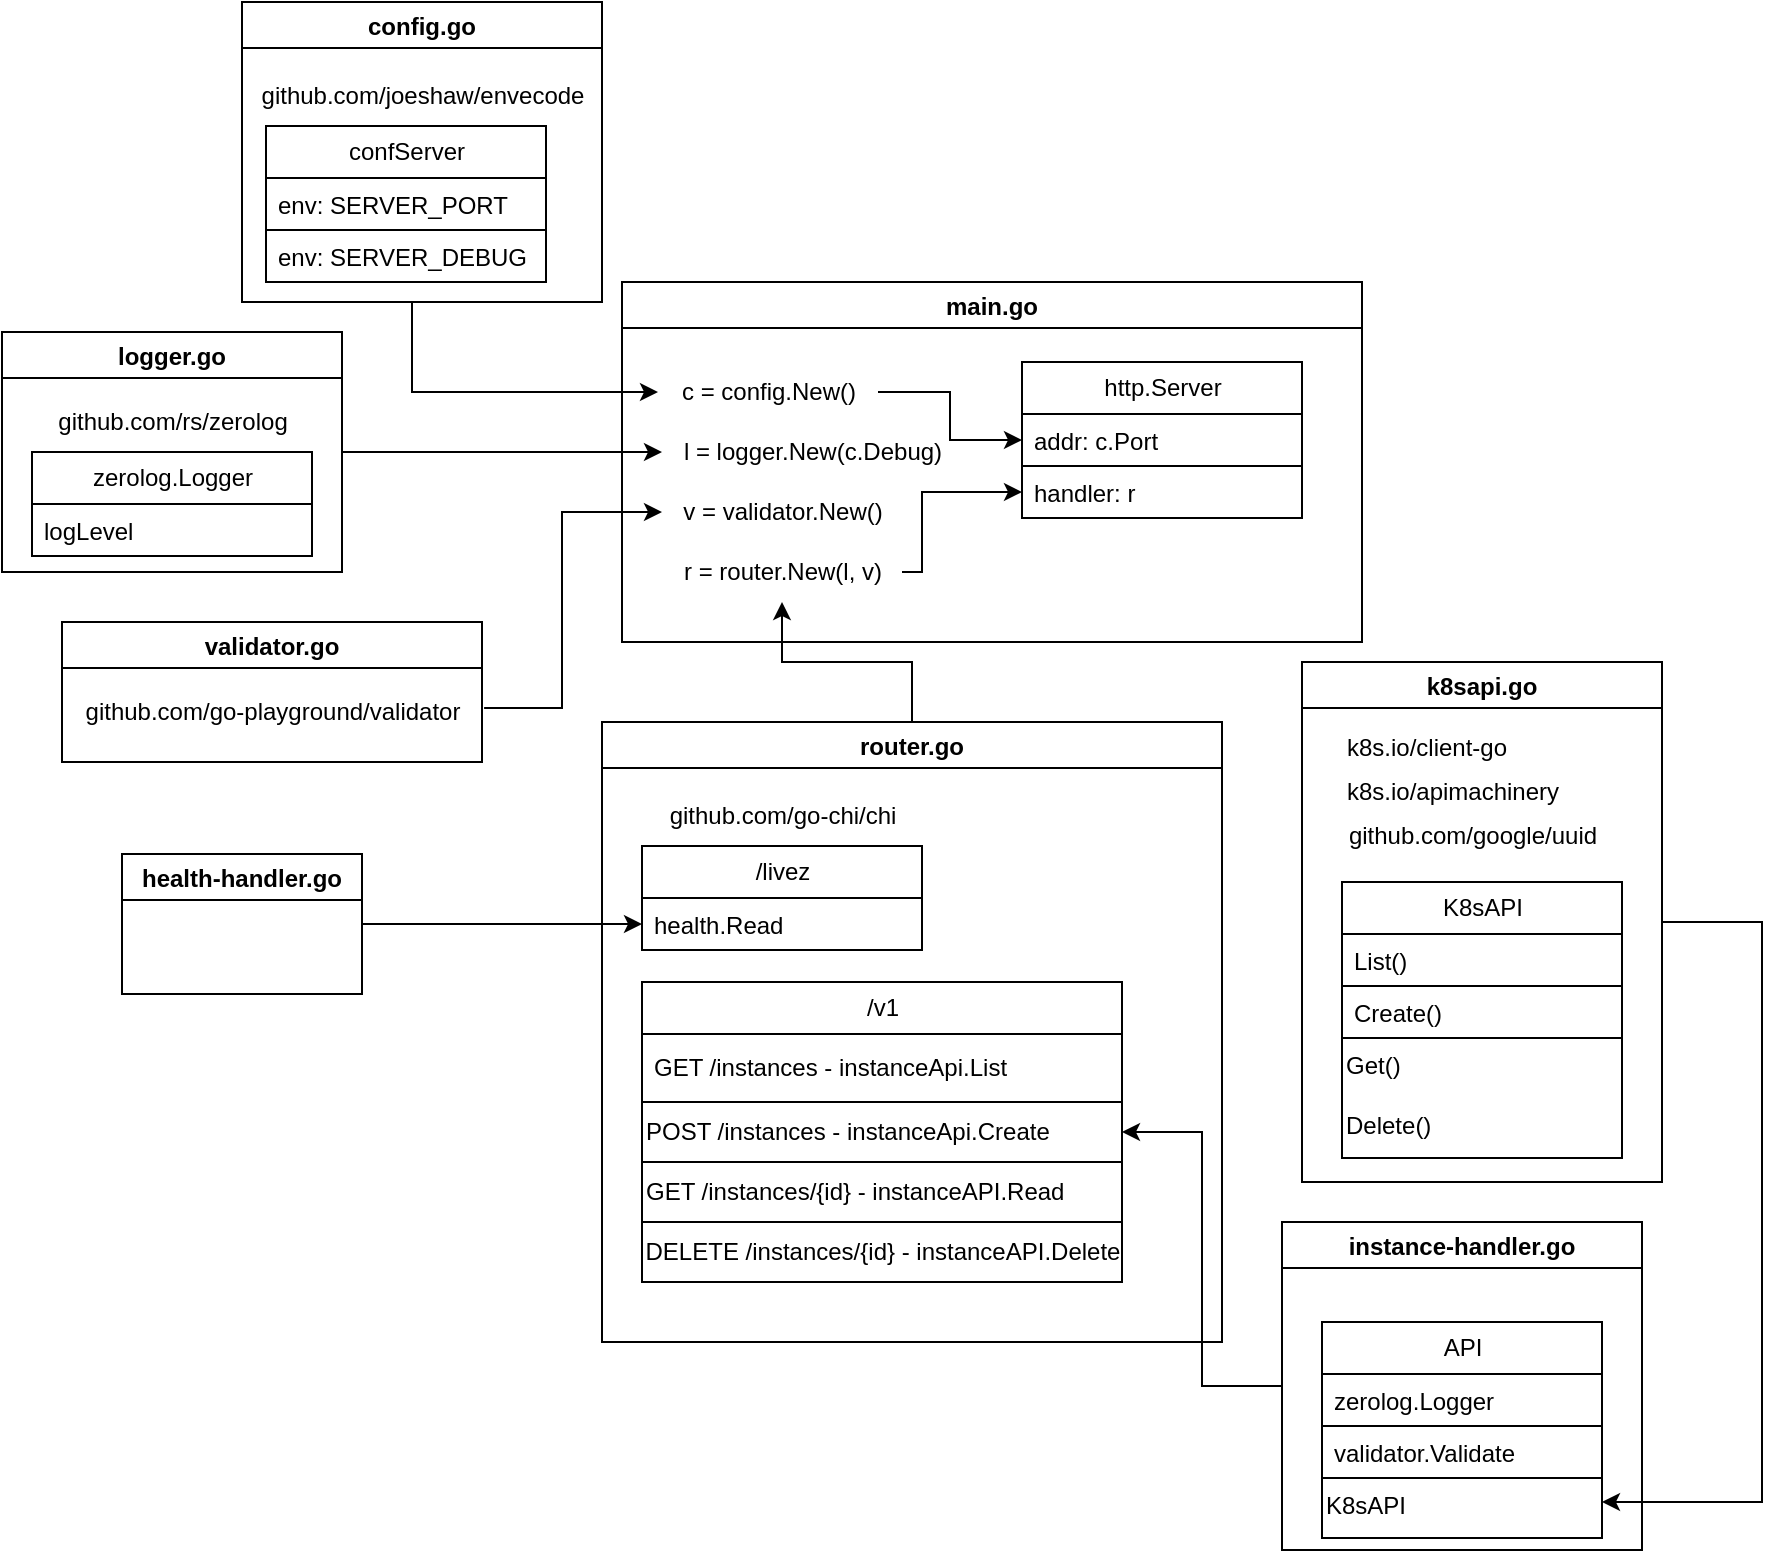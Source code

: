 <mxfile>
    <diagram id="KhgrVJ-s7kBT1avsDkQ4" name="Page-1">
        <mxGraphModel dx="1901" dy="951" grid="1" gridSize="10" guides="1" tooltips="1" connect="1" arrows="1" fold="1" page="1" pageScale="1" pageWidth="850" pageHeight="1100" background="#ffffff" math="0" shadow="0">
            <root>
                <mxCell id="0"/>
                <mxCell id="1" parent="0"/>
                <mxCell id="3" value="main.go" style="swimlane;fontColor=#000000;strokeColor=#000000;" vertex="1" parent="1">
                    <mxGeometry x="200" y="140" width="370" height="180" as="geometry"/>
                </mxCell>
                <mxCell id="44" style="edgeStyle=orthogonalEdgeStyle;html=1;entryX=0;entryY=0.5;entryDx=0;entryDy=0;rounded=0;fontColor=#000000;strokeColor=#000000;" edge="1" parent="3" source="9" target="6">
                    <mxGeometry relative="1" as="geometry"/>
                </mxCell>
                <mxCell id="9" value="&lt;span style=&quot;text-align: left;&quot;&gt;c = config.New()&lt;/span&gt;" style="text;html=1;align=center;verticalAlign=middle;resizable=0;points=[];autosize=1;fontColor=#000000;strokeColor=none;" vertex="1" parent="3">
                    <mxGeometry x="18" y="40" width="110" height="30" as="geometry"/>
                </mxCell>
                <mxCell id="10" value="&lt;span style=&quot;text-align: left;&quot;&gt;l = logger.New(c.Debug)&lt;/span&gt;" style="text;html=1;align=center;verticalAlign=middle;resizable=0;points=[];autosize=1;fontColor=#000000;strokeColor=none;" vertex="1" parent="3">
                    <mxGeometry x="20" y="70" width="150" height="30" as="geometry"/>
                </mxCell>
                <mxCell id="11" value="&lt;span style=&quot;text-align: left;&quot;&gt;&lt;font&gt;v = validator.New()&lt;/font&gt;&lt;/span&gt;" style="text;html=1;align=center;verticalAlign=middle;resizable=0;points=[];autosize=1;fontColor=#000000;strokeColor=none;" vertex="1" parent="3">
                    <mxGeometry x="20" y="100" width="120" height="30" as="geometry"/>
                </mxCell>
                <mxCell id="45" style="edgeStyle=orthogonalEdgeStyle;rounded=0;html=1;entryX=0;entryY=0.5;entryDx=0;entryDy=0;fontColor=#000000;strokeColor=#000000;" edge="1" parent="3" source="16" target="7">
                    <mxGeometry relative="1" as="geometry">
                        <Array as="points">
                            <mxPoint x="150" y="145"/>
                            <mxPoint x="150" y="105"/>
                        </Array>
                    </mxGeometry>
                </mxCell>
                <mxCell id="16" value="&lt;span style=&quot;text-align: left;&quot;&gt;r = router.New(l, v)&lt;/span&gt;" style="text;html=1;align=center;verticalAlign=middle;resizable=0;points=[];autosize=1;fontColor=#000000;strokeColor=none;" vertex="1" parent="3">
                    <mxGeometry x="20" y="130" width="120" height="30" as="geometry"/>
                </mxCell>
                <mxCell id="5" value="&lt;font&gt;http.Server&lt;/font&gt;" style="swimlane;fontStyle=0;childLayout=stackLayout;horizontal=1;startSize=26;horizontalStack=0;resizeParent=1;resizeParentMax=0;resizeLast=0;collapsible=1;marginBottom=0;html=1;fontColor=#000000;strokeColor=#000000;" vertex="1" parent="3">
                    <mxGeometry x="200" y="40" width="140" height="78" as="geometry"/>
                </mxCell>
                <mxCell id="6" value="addr: c.Port" style="text;align=left;verticalAlign=top;spacingLeft=4;spacingRight=4;overflow=hidden;rotatable=0;points=[[0,0.5],[1,0.5]];portConstraint=eastwest;whiteSpace=wrap;html=1;fontColor=#000000;strokeColor=#000000;" vertex="1" parent="5">
                    <mxGeometry y="26" width="140" height="26" as="geometry"/>
                </mxCell>
                <mxCell id="7" value="handler: r" style="text;align=left;verticalAlign=top;spacingLeft=4;spacingRight=4;overflow=hidden;rotatable=0;points=[[0,0.5],[1,0.5]];portConstraint=eastwest;whiteSpace=wrap;html=1;fontColor=#000000;strokeColor=#000000;" vertex="1" parent="5">
                    <mxGeometry y="52" width="140" height="26" as="geometry"/>
                </mxCell>
                <mxCell id="46" style="edgeStyle=orthogonalEdgeStyle;rounded=0;html=1;exitX=0.5;exitY=1;exitDx=0;exitDy=0;fontColor=#000000;strokeColor=#000000;" edge="1" parent="1" source="30" target="9">
                    <mxGeometry relative="1" as="geometry">
                        <Array as="points">
                            <mxPoint x="95" y="195"/>
                        </Array>
                    </mxGeometry>
                </mxCell>
                <mxCell id="30" value="config.go" style="swimlane;startSize=23;fontColor=#000000;strokeColor=#000000;" vertex="1" parent="1">
                    <mxGeometry x="10" width="180" height="150" as="geometry"/>
                </mxCell>
                <mxCell id="40" value="&lt;font&gt;confServer&lt;/font&gt;" style="swimlane;fontStyle=0;childLayout=stackLayout;horizontal=1;startSize=26;horizontalStack=0;resizeParent=1;resizeParentMax=0;resizeLast=0;collapsible=1;marginBottom=0;html=1;fontColor=#000000;strokeColor=#000000;" vertex="1" parent="30">
                    <mxGeometry x="12" y="62" width="140" height="78" as="geometry"/>
                </mxCell>
                <mxCell id="41" value="env: SERVER_PORT" style="text;align=left;verticalAlign=top;spacingLeft=4;spacingRight=4;overflow=hidden;rotatable=0;points=[[0,0.5],[1,0.5]];portConstraint=eastwest;whiteSpace=wrap;html=1;fontColor=#000000;strokeColor=#000000;" vertex="1" parent="40">
                    <mxGeometry y="26" width="140" height="26" as="geometry"/>
                </mxCell>
                <mxCell id="42" value="env: SERVER_DEBUG" style="text;align=left;verticalAlign=top;spacingLeft=4;spacingRight=4;overflow=hidden;rotatable=0;points=[[0,0.5],[1,0.5]];portConstraint=eastwest;whiteSpace=wrap;html=1;fontColor=#000000;strokeColor=#000000;" vertex="1" parent="40">
                    <mxGeometry y="52" width="140" height="26" as="geometry"/>
                </mxCell>
                <mxCell id="53" value="github.com/joeshaw/envecode" style="text;html=1;align=center;verticalAlign=middle;resizable=0;points=[];autosize=1;fontColor=#000000;strokeColor=none;" vertex="1" parent="30">
                    <mxGeometry y="32" width="180" height="30" as="geometry"/>
                </mxCell>
                <mxCell id="56" style="edgeStyle=orthogonalEdgeStyle;rounded=0;html=1;exitX=1;exitY=0.5;exitDx=0;exitDy=0;fontColor=#000000;strokeColor=#000000;" edge="1" parent="1" source="48" target="10">
                    <mxGeometry relative="1" as="geometry"/>
                </mxCell>
                <mxCell id="48" value="logger.go" style="swimlane;fontColor=#000000;strokeColor=#000000;" vertex="1" parent="1">
                    <mxGeometry x="-110" y="165" width="170" height="120" as="geometry"/>
                </mxCell>
                <mxCell id="49" value="&lt;font&gt;zerolog.Logger&lt;/font&gt;" style="swimlane;fontStyle=0;childLayout=stackLayout;horizontal=1;startSize=26;horizontalStack=0;resizeParent=1;resizeParentMax=0;resizeLast=0;collapsible=1;marginBottom=0;html=1;fontColor=#000000;strokeColor=#000000;" vertex="1" parent="48">
                    <mxGeometry x="15" y="60" width="140" height="52" as="geometry"/>
                </mxCell>
                <mxCell id="50" value="logLevel" style="text;align=left;verticalAlign=top;spacingLeft=4;spacingRight=4;overflow=hidden;rotatable=0;points=[[0,0.5],[1,0.5]];portConstraint=eastwest;whiteSpace=wrap;html=1;fontColor=#000000;strokeColor=#000000;" vertex="1" parent="49">
                    <mxGeometry y="26" width="140" height="26" as="geometry"/>
                </mxCell>
                <mxCell id="54" value="github.com/rs/zerolog" style="text;html=1;align=center;verticalAlign=middle;resizable=0;points=[];autosize=1;fontColor=#000000;strokeColor=none;" vertex="1" parent="48">
                    <mxGeometry x="15" y="30" width="140" height="30" as="geometry"/>
                </mxCell>
                <mxCell id="57" value="validator.go" style="swimlane;fontColor=#000000;strokeColor=#000000;fillStyle=auto;gradientColor=none;fillColor=default;" vertex="1" parent="1">
                    <mxGeometry x="-80" y="310" width="210" height="70" as="geometry"/>
                </mxCell>
                <mxCell id="61" value="github.com/go-playground/validator" style="text;html=1;align=center;verticalAlign=middle;resizable=0;points=[];autosize=1;fontColor=#000000;strokeColor=none;" vertex="1" parent="57">
                    <mxGeometry y="30" width="210" height="30" as="geometry"/>
                </mxCell>
                <mxCell id="64" style="edgeStyle=orthogonalEdgeStyle;rounded=0;html=1;strokeColor=#000000;fontColor=#000000;exitX=1.005;exitY=0.433;exitDx=0;exitDy=0;exitPerimeter=0;" edge="1" parent="1" source="61" target="11">
                    <mxGeometry relative="1" as="geometry">
                        <Array as="points">
                            <mxPoint x="170" y="353"/>
                            <mxPoint x="170" y="255"/>
                        </Array>
                    </mxGeometry>
                </mxCell>
                <mxCell id="87" style="edgeStyle=orthogonalEdgeStyle;rounded=0;html=1;exitX=0.5;exitY=0;exitDx=0;exitDy=0;strokeColor=#000000;fontFamily=Helvetica;fontSize=12;fontColor=#000000;startSize=26;" edge="1" parent="1" source="65" target="16">
                    <mxGeometry relative="1" as="geometry"/>
                </mxCell>
                <mxCell id="65" value="router.go" style="swimlane;startSize=23;fontColor=#000000;strokeColor=#000000;" vertex="1" parent="1">
                    <mxGeometry x="190" y="360" width="310" height="310" as="geometry"/>
                </mxCell>
                <mxCell id="66" value="&lt;font&gt;/livez&lt;/font&gt;" style="swimlane;fontStyle=0;childLayout=stackLayout;horizontal=1;startSize=26;horizontalStack=0;resizeParent=1;resizeParentMax=0;resizeLast=0;collapsible=1;marginBottom=0;html=1;fontColor=#000000;strokeColor=#000000;" vertex="1" parent="65">
                    <mxGeometry x="20" y="62" width="140" height="52" as="geometry"/>
                </mxCell>
                <mxCell id="67" value="health.Read" style="text;align=left;verticalAlign=top;spacingLeft=4;spacingRight=4;overflow=hidden;rotatable=0;points=[[0,0.5],[1,0.5]];portConstraint=eastwest;whiteSpace=wrap;html=1;fontColor=#000000;strokeColor=#000000;" vertex="1" parent="66">
                    <mxGeometry y="26" width="140" height="26" as="geometry"/>
                </mxCell>
                <mxCell id="69" value="github.com/go-chi/chi" style="text;html=1;align=center;verticalAlign=middle;resizable=0;points=[];autosize=1;fontColor=#000000;strokeColor=none;" vertex="1" parent="65">
                    <mxGeometry x="20" y="32" width="140" height="30" as="geometry"/>
                </mxCell>
                <mxCell id="70" value="&lt;font&gt;/v1&lt;/font&gt;" style="swimlane;fontStyle=0;childLayout=stackLayout;horizontal=1;startSize=26;horizontalStack=0;resizeParent=1;resizeParentMax=0;resizeLast=0;collapsible=1;marginBottom=0;html=1;fontColor=#000000;strokeColor=#000000;" vertex="1" parent="65">
                    <mxGeometry x="20" y="130" width="240" height="150" as="geometry"/>
                </mxCell>
                <mxCell id="71" value="GET /instances - instanceApi.List" style="text;align=left;verticalAlign=middle;spacingLeft=4;spacingRight=4;overflow=hidden;rotatable=0;points=[[0,0.5],[1,0.5]];portConstraint=eastwest;whiteSpace=wrap;html=1;fontColor=#000000;strokeColor=default;" vertex="1" parent="70">
                    <mxGeometry y="26" width="240" height="34" as="geometry"/>
                </mxCell>
                <mxCell id="84" value="POST /instances - instanceApi.Create" style="text;html=1;align=left;verticalAlign=middle;resizable=0;points=[];autosize=1;strokeColor=default;fillColor=none;fontSize=12;fontFamily=Helvetica;fontColor=#000000;" vertex="1" parent="70">
                    <mxGeometry y="60" width="240" height="30" as="geometry"/>
                </mxCell>
                <mxCell id="85" value="GET /instances/{id} - instanceAPI.Read" style="text;html=1;align=left;verticalAlign=middle;resizable=0;points=[];autosize=1;strokeColor=default;fillColor=none;fontSize=12;fontFamily=Helvetica;fontColor=#000000;" vertex="1" parent="70">
                    <mxGeometry y="90" width="240" height="30" as="geometry"/>
                </mxCell>
                <mxCell id="86" value="DELETE /instances/{id} - instanceAPI.Delete" style="text;html=1;align=center;verticalAlign=middle;resizable=0;points=[];autosize=1;strokeColor=default;fillColor=none;fontSize=12;fontFamily=Helvetica;fontColor=#000000;" vertex="1" parent="70">
                    <mxGeometry y="120" width="240" height="30" as="geometry"/>
                </mxCell>
                <mxCell id="91" style="edgeStyle=orthogonalEdgeStyle;rounded=0;html=1;entryX=0;entryY=0.5;entryDx=0;entryDy=0;strokeColor=#000000;fontFamily=Helvetica;fontSize=12;fontColor=#000000;startSize=26;" edge="1" parent="1" source="89" target="67">
                    <mxGeometry relative="1" as="geometry"/>
                </mxCell>
                <mxCell id="89" value="health-handler.go" style="swimlane;fontColor=#000000;strokeColor=#000000;fillStyle=auto;gradientColor=none;fillColor=default;" vertex="1" parent="1">
                    <mxGeometry x="-50" y="426" width="120" height="70" as="geometry"/>
                </mxCell>
                <mxCell id="109" style="edgeStyle=orthogonalEdgeStyle;rounded=0;html=1;strokeColor=#000000;fontFamily=Helvetica;fontSize=12;fontColor=#000000;startSize=26;" edge="1" parent="1" source="92" target="70">
                    <mxGeometry relative="1" as="geometry"/>
                </mxCell>
                <mxCell id="92" value="instance-handler.go" style="swimlane;fontColor=#000000;strokeColor=#000000;fillStyle=auto;gradientColor=none;fillColor=default;" vertex="1" parent="1">
                    <mxGeometry x="530" y="610" width="180" height="164" as="geometry"/>
                </mxCell>
                <mxCell id="93" value="&lt;font&gt;API&lt;/font&gt;" style="swimlane;fontStyle=0;childLayout=stackLayout;horizontal=1;startSize=26;horizontalStack=0;resizeParent=1;resizeParentMax=0;resizeLast=0;collapsible=1;marginBottom=0;html=1;fontColor=#000000;strokeColor=#000000;align=center;" vertex="1" parent="92">
                    <mxGeometry x="20" y="50" width="140" height="108" as="geometry"/>
                </mxCell>
                <mxCell id="94" value="zerolog.Logger" style="text;align=left;verticalAlign=top;spacingLeft=4;spacingRight=4;overflow=hidden;rotatable=0;points=[[0,0.5],[1,0.5]];portConstraint=eastwest;whiteSpace=wrap;html=1;fontColor=#000000;strokeColor=#000000;" vertex="1" parent="93">
                    <mxGeometry y="26" width="140" height="26" as="geometry"/>
                </mxCell>
                <mxCell id="95" value="validator.Validate" style="text;align=left;verticalAlign=top;spacingLeft=4;spacingRight=4;overflow=hidden;rotatable=0;points=[[0,0.5],[1,0.5]];portConstraint=eastwest;whiteSpace=wrap;html=1;fontColor=#000000;strokeColor=#000000;" vertex="1" parent="93">
                    <mxGeometry y="52" width="140" height="26" as="geometry"/>
                </mxCell>
                <mxCell id="96" value="K8sAPI" style="text;html=1;align=left;verticalAlign=top;resizable=0;points=[];autosize=1;strokeColor=none;fillColor=none;fontSize=12;fontFamily=Helvetica;fontColor=#000000;" vertex="1" parent="93">
                    <mxGeometry y="78" width="140" height="30" as="geometry"/>
                </mxCell>
                <mxCell id="110" style="edgeStyle=orthogonalEdgeStyle;rounded=0;html=1;strokeColor=#000000;fontFamily=Helvetica;fontSize=12;fontColor=#000000;startSize=26;" edge="1" parent="1" source="100" target="96">
                    <mxGeometry relative="1" as="geometry">
                        <Array as="points">
                            <mxPoint x="770" y="460"/>
                            <mxPoint x="770" y="750"/>
                        </Array>
                    </mxGeometry>
                </mxCell>
                <mxCell id="100" value="k8sapi.go" style="swimlane;fontColor=#000000;strokeColor=#000000;fillStyle=auto;gradientColor=none;fillColor=default;" vertex="1" parent="1">
                    <mxGeometry x="540" y="330" width="180" height="260" as="geometry"/>
                </mxCell>
                <mxCell id="101" value="&lt;font&gt;K8sAPI&lt;/font&gt;" style="swimlane;fontStyle=0;childLayout=stackLayout;horizontal=1;startSize=26;horizontalStack=0;resizeParent=1;resizeParentMax=0;resizeLast=0;collapsible=1;marginBottom=0;html=1;fontColor=#000000;strokeColor=#000000;align=center;" vertex="1" parent="100">
                    <mxGeometry x="20" y="110" width="140" height="138" as="geometry"/>
                </mxCell>
                <mxCell id="102" value="List()" style="text;align=left;verticalAlign=top;spacingLeft=4;spacingRight=4;overflow=hidden;rotatable=0;points=[[0,0.5],[1,0.5]];portConstraint=eastwest;whiteSpace=wrap;html=1;fontColor=#000000;strokeColor=#000000;" vertex="1" parent="101">
                    <mxGeometry y="26" width="140" height="26" as="geometry"/>
                </mxCell>
                <mxCell id="103" value="Create()" style="text;align=left;verticalAlign=top;spacingLeft=4;spacingRight=4;overflow=hidden;rotatable=0;points=[[0,0.5],[1,0.5]];portConstraint=eastwest;whiteSpace=wrap;html=1;fontColor=#000000;strokeColor=#000000;" vertex="1" parent="101">
                    <mxGeometry y="52" width="140" height="26" as="geometry"/>
                </mxCell>
                <mxCell id="104" value="Get()" style="text;html=1;align=left;verticalAlign=top;resizable=0;points=[];autosize=1;strokeColor=none;fillColor=none;fontSize=12;fontFamily=Helvetica;fontColor=#000000;" vertex="1" parent="101">
                    <mxGeometry y="78" width="140" height="30" as="geometry"/>
                </mxCell>
                <mxCell id="105" value="Delete()" style="text;html=1;align=left;verticalAlign=top;resizable=0;points=[];autosize=1;strokeColor=none;fillColor=none;fontSize=12;fontFamily=Helvetica;fontColor=#000000;" vertex="1" parent="101">
                    <mxGeometry y="108" width="140" height="30" as="geometry"/>
                </mxCell>
                <mxCell id="106" value="k8s.io/client-go" style="text;html=1;align=center;verticalAlign=middle;resizable=0;points=[];autosize=1;strokeColor=none;fillColor=none;fontSize=12;fontFamily=Helvetica;fontColor=#000000;" vertex="1" parent="100">
                    <mxGeometry x="12" y="28" width="100" height="30" as="geometry"/>
                </mxCell>
                <mxCell id="107" value="k8s.io/apimachinery" style="text;html=1;align=center;verticalAlign=middle;resizable=0;points=[];autosize=1;strokeColor=none;fillColor=none;fontSize=12;fontFamily=Helvetica;fontColor=#000000;" vertex="1" parent="100">
                    <mxGeometry x="10" y="50" width="130" height="30" as="geometry"/>
                </mxCell>
                <mxCell id="108" value="github.com/google/uuid" style="text;html=1;align=center;verticalAlign=middle;resizable=0;points=[];autosize=1;strokeColor=none;fillColor=none;fontSize=12;fontFamily=Helvetica;fontColor=#000000;" vertex="1" parent="100">
                    <mxGeometry x="10" y="72" width="150" height="30" as="geometry"/>
                </mxCell>
            </root>
        </mxGraphModel>
    </diagram>
</mxfile>